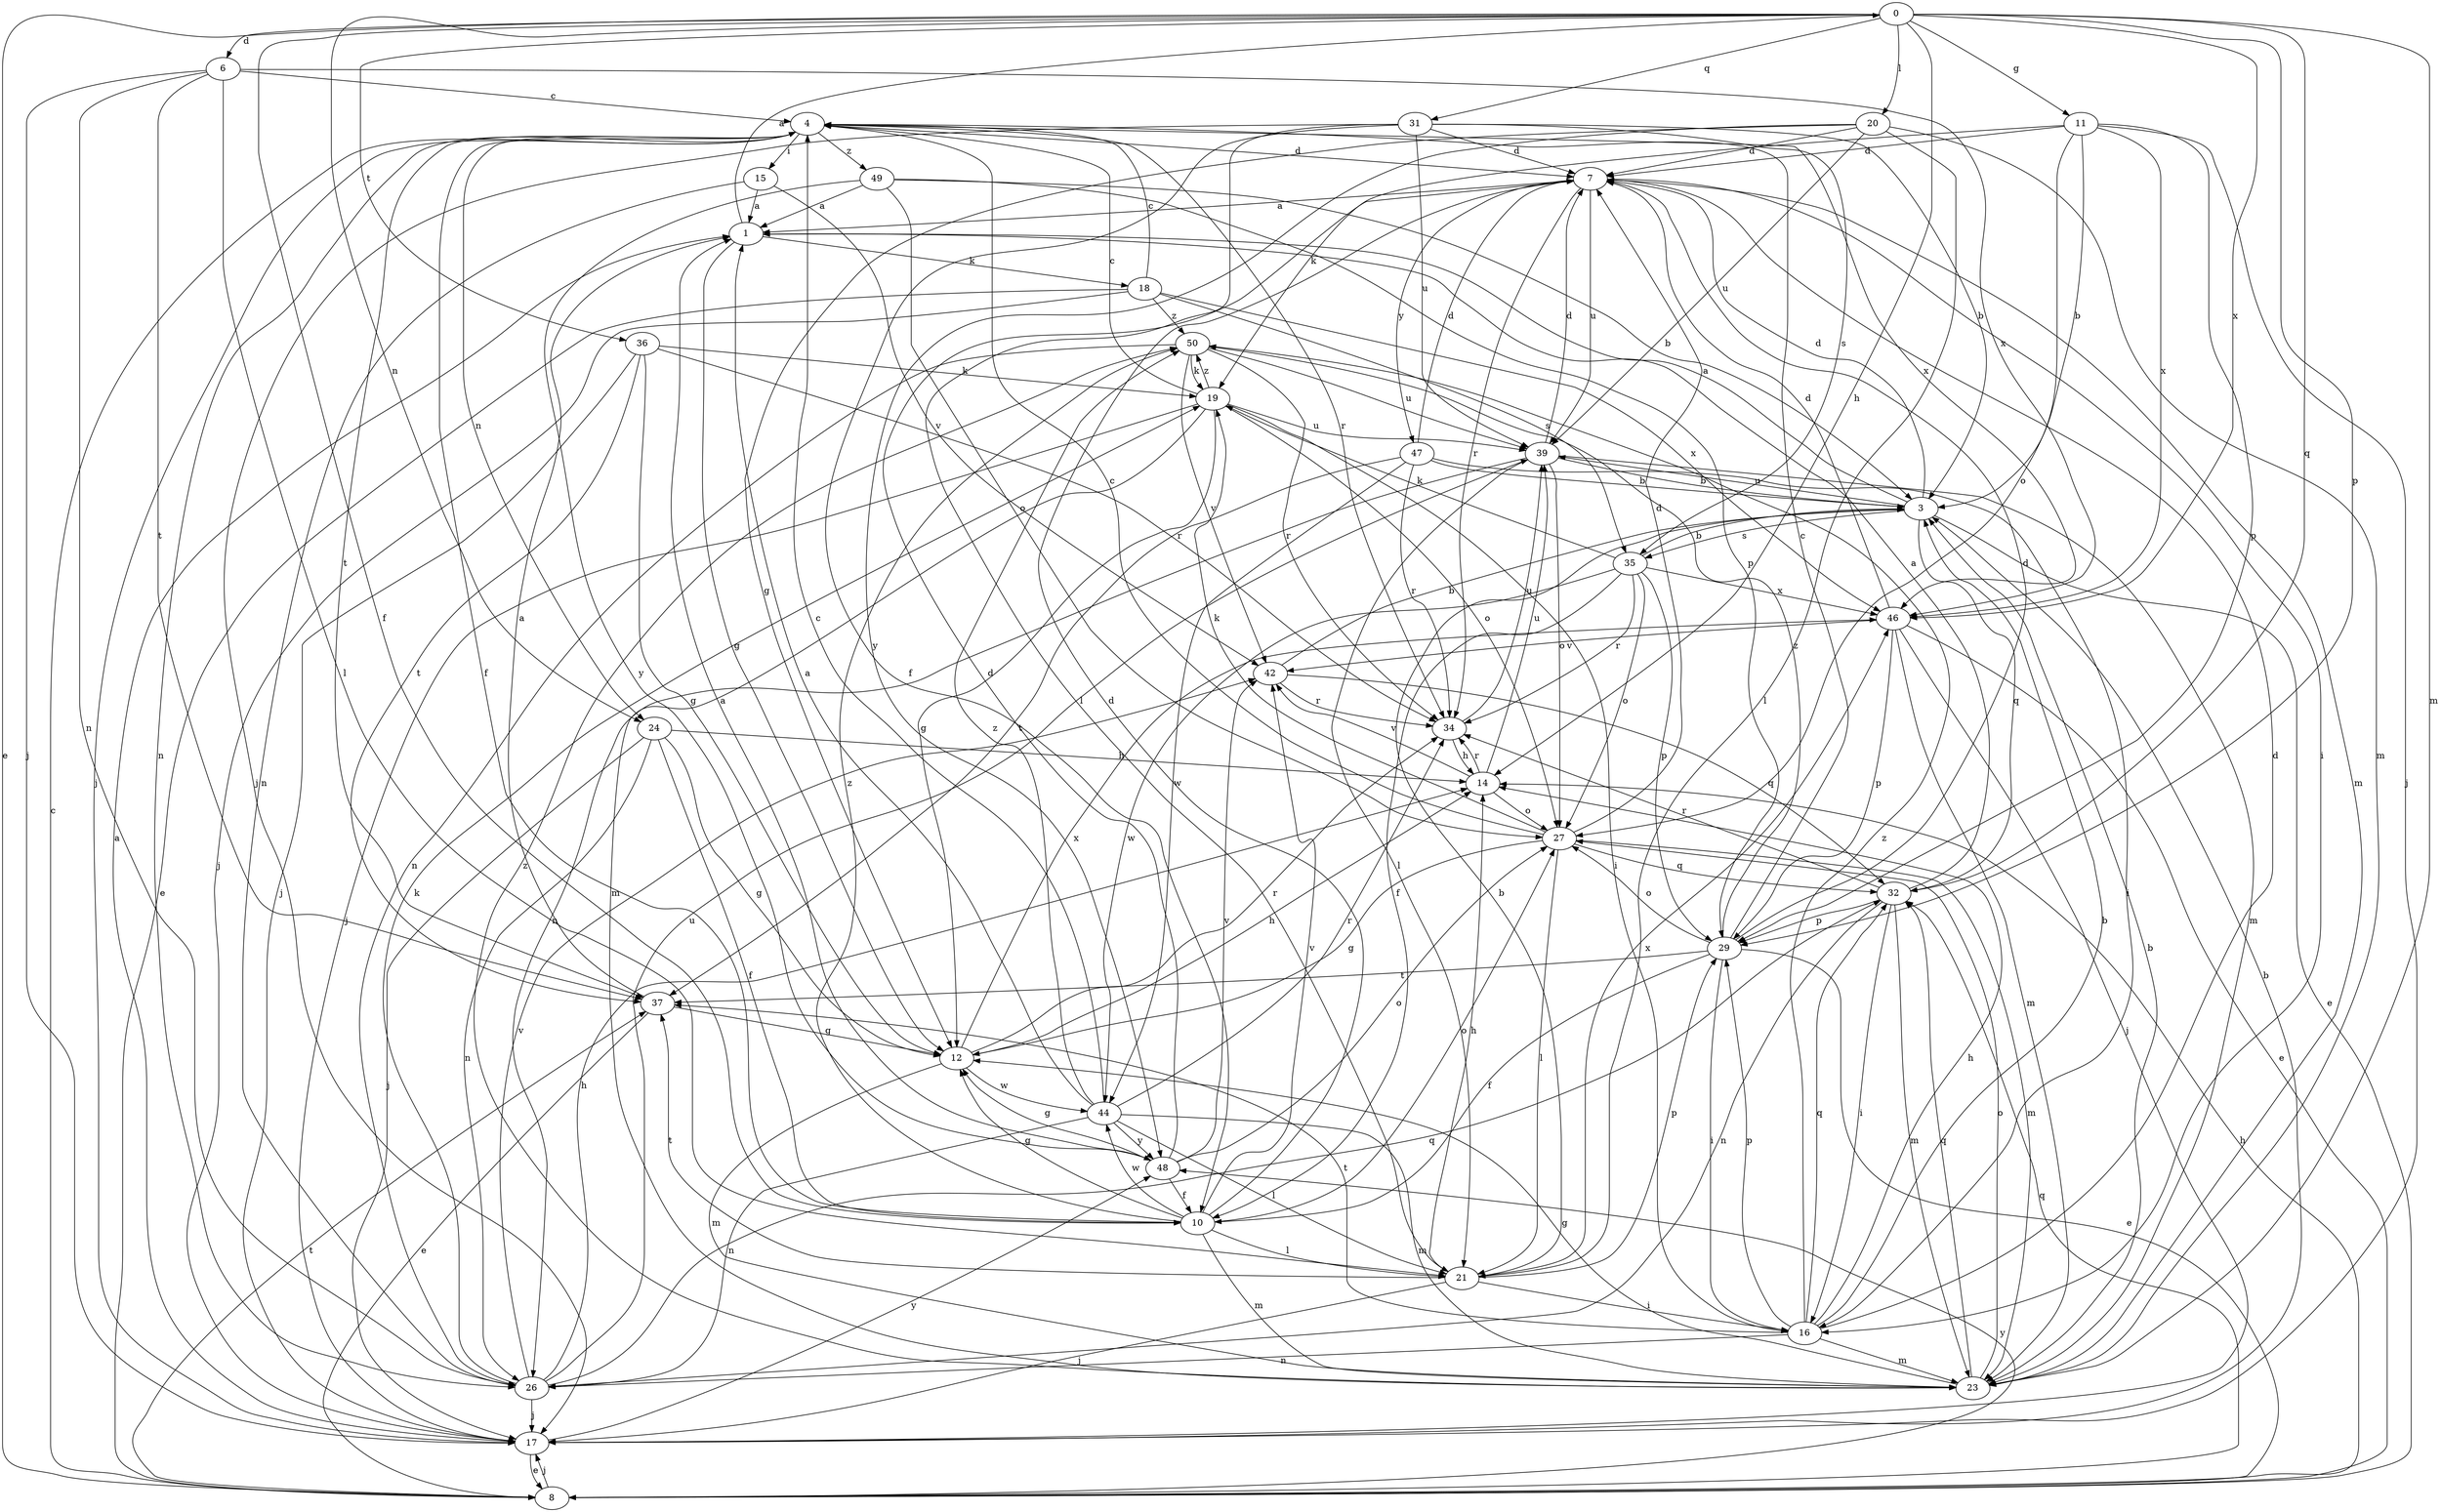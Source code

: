 strict digraph  {
0;
1;
3;
4;
6;
7;
8;
10;
11;
12;
14;
15;
16;
17;
18;
19;
20;
21;
23;
24;
26;
27;
29;
31;
32;
34;
35;
36;
37;
39;
42;
44;
46;
47;
48;
49;
50;
0 -> 6  [label=d];
0 -> 8  [label=e];
0 -> 10  [label=f];
0 -> 11  [label=g];
0 -> 14  [label=h];
0 -> 20  [label=l];
0 -> 23  [label=m];
0 -> 24  [label=n];
0 -> 29  [label=p];
0 -> 31  [label=q];
0 -> 32  [label=q];
0 -> 36  [label=t];
0 -> 46  [label=x];
1 -> 0  [label=a];
1 -> 12  [label=g];
1 -> 18  [label=k];
3 -> 1  [label=a];
3 -> 7  [label=d];
3 -> 8  [label=e];
3 -> 32  [label=q];
3 -> 35  [label=s];
3 -> 39  [label=u];
4 -> 7  [label=d];
4 -> 10  [label=f];
4 -> 15  [label=i];
4 -> 17  [label=j];
4 -> 24  [label=n];
4 -> 26  [label=n];
4 -> 34  [label=r];
4 -> 37  [label=t];
4 -> 46  [label=x];
4 -> 49  [label=z];
6 -> 4  [label=c];
6 -> 17  [label=j];
6 -> 21  [label=l];
6 -> 26  [label=n];
6 -> 37  [label=t];
6 -> 46  [label=x];
7 -> 1  [label=a];
7 -> 16  [label=i];
7 -> 23  [label=m];
7 -> 34  [label=r];
7 -> 39  [label=u];
7 -> 47  [label=y];
8 -> 4  [label=c];
8 -> 14  [label=h];
8 -> 17  [label=j];
8 -> 32  [label=q];
8 -> 37  [label=t];
8 -> 48  [label=y];
10 -> 7  [label=d];
10 -> 12  [label=g];
10 -> 21  [label=l];
10 -> 23  [label=m];
10 -> 27  [label=o];
10 -> 42  [label=v];
10 -> 44  [label=w];
10 -> 50  [label=z];
11 -> 3  [label=b];
11 -> 7  [label=d];
11 -> 17  [label=j];
11 -> 19  [label=k];
11 -> 27  [label=o];
11 -> 29  [label=p];
11 -> 46  [label=x];
12 -> 14  [label=h];
12 -> 23  [label=m];
12 -> 34  [label=r];
12 -> 44  [label=w];
12 -> 46  [label=x];
14 -> 27  [label=o];
14 -> 34  [label=r];
14 -> 39  [label=u];
14 -> 42  [label=v];
15 -> 1  [label=a];
15 -> 26  [label=n];
15 -> 42  [label=v];
16 -> 3  [label=b];
16 -> 7  [label=d];
16 -> 14  [label=h];
16 -> 23  [label=m];
16 -> 26  [label=n];
16 -> 29  [label=p];
16 -> 32  [label=q];
16 -> 37  [label=t];
16 -> 50  [label=z];
17 -> 1  [label=a];
17 -> 3  [label=b];
17 -> 8  [label=e];
17 -> 48  [label=y];
18 -> 4  [label=c];
18 -> 8  [label=e];
18 -> 17  [label=j];
18 -> 35  [label=s];
18 -> 46  [label=x];
18 -> 50  [label=z];
19 -> 4  [label=c];
19 -> 12  [label=g];
19 -> 16  [label=i];
19 -> 17  [label=j];
19 -> 23  [label=m];
19 -> 27  [label=o];
19 -> 39  [label=u];
19 -> 50  [label=z];
20 -> 7  [label=d];
20 -> 12  [label=g];
20 -> 21  [label=l];
20 -> 23  [label=m];
20 -> 39  [label=u];
20 -> 48  [label=y];
21 -> 3  [label=b];
21 -> 14  [label=h];
21 -> 16  [label=i];
21 -> 17  [label=j];
21 -> 29  [label=p];
21 -> 37  [label=t];
21 -> 46  [label=x];
23 -> 3  [label=b];
23 -> 12  [label=g];
23 -> 27  [label=o];
23 -> 32  [label=q];
23 -> 50  [label=z];
24 -> 10  [label=f];
24 -> 12  [label=g];
24 -> 14  [label=h];
24 -> 17  [label=j];
24 -> 26  [label=n];
26 -> 14  [label=h];
26 -> 17  [label=j];
26 -> 19  [label=k];
26 -> 32  [label=q];
26 -> 39  [label=u];
26 -> 42  [label=v];
27 -> 4  [label=c];
27 -> 7  [label=d];
27 -> 12  [label=g];
27 -> 19  [label=k];
27 -> 21  [label=l];
27 -> 23  [label=m];
27 -> 32  [label=q];
29 -> 4  [label=c];
29 -> 7  [label=d];
29 -> 8  [label=e];
29 -> 10  [label=f];
29 -> 16  [label=i];
29 -> 27  [label=o];
29 -> 37  [label=t];
29 -> 50  [label=z];
31 -> 3  [label=b];
31 -> 7  [label=d];
31 -> 10  [label=f];
31 -> 17  [label=j];
31 -> 21  [label=l];
31 -> 35  [label=s];
31 -> 39  [label=u];
32 -> 1  [label=a];
32 -> 16  [label=i];
32 -> 23  [label=m];
32 -> 26  [label=n];
32 -> 29  [label=p];
32 -> 34  [label=r];
34 -> 14  [label=h];
34 -> 39  [label=u];
35 -> 3  [label=b];
35 -> 10  [label=f];
35 -> 19  [label=k];
35 -> 27  [label=o];
35 -> 29  [label=p];
35 -> 34  [label=r];
35 -> 44  [label=w];
35 -> 46  [label=x];
36 -> 12  [label=g];
36 -> 17  [label=j];
36 -> 19  [label=k];
36 -> 34  [label=r];
36 -> 37  [label=t];
37 -> 1  [label=a];
37 -> 8  [label=e];
37 -> 12  [label=g];
39 -> 3  [label=b];
39 -> 7  [label=d];
39 -> 21  [label=l];
39 -> 23  [label=m];
39 -> 26  [label=n];
39 -> 27  [label=o];
42 -> 3  [label=b];
42 -> 32  [label=q];
42 -> 34  [label=r];
44 -> 1  [label=a];
44 -> 4  [label=c];
44 -> 21  [label=l];
44 -> 23  [label=m];
44 -> 26  [label=n];
44 -> 34  [label=r];
44 -> 48  [label=y];
44 -> 50  [label=z];
46 -> 7  [label=d];
46 -> 8  [label=e];
46 -> 17  [label=j];
46 -> 23  [label=m];
46 -> 29  [label=p];
46 -> 42  [label=v];
47 -> 3  [label=b];
47 -> 7  [label=d];
47 -> 16  [label=i];
47 -> 34  [label=r];
47 -> 37  [label=t];
47 -> 44  [label=w];
48 -> 1  [label=a];
48 -> 7  [label=d];
48 -> 10  [label=f];
48 -> 12  [label=g];
48 -> 27  [label=o];
48 -> 42  [label=v];
49 -> 1  [label=a];
49 -> 3  [label=b];
49 -> 27  [label=o];
49 -> 29  [label=p];
49 -> 48  [label=y];
50 -> 19  [label=k];
50 -> 26  [label=n];
50 -> 34  [label=r];
50 -> 39  [label=u];
50 -> 42  [label=v];
}
